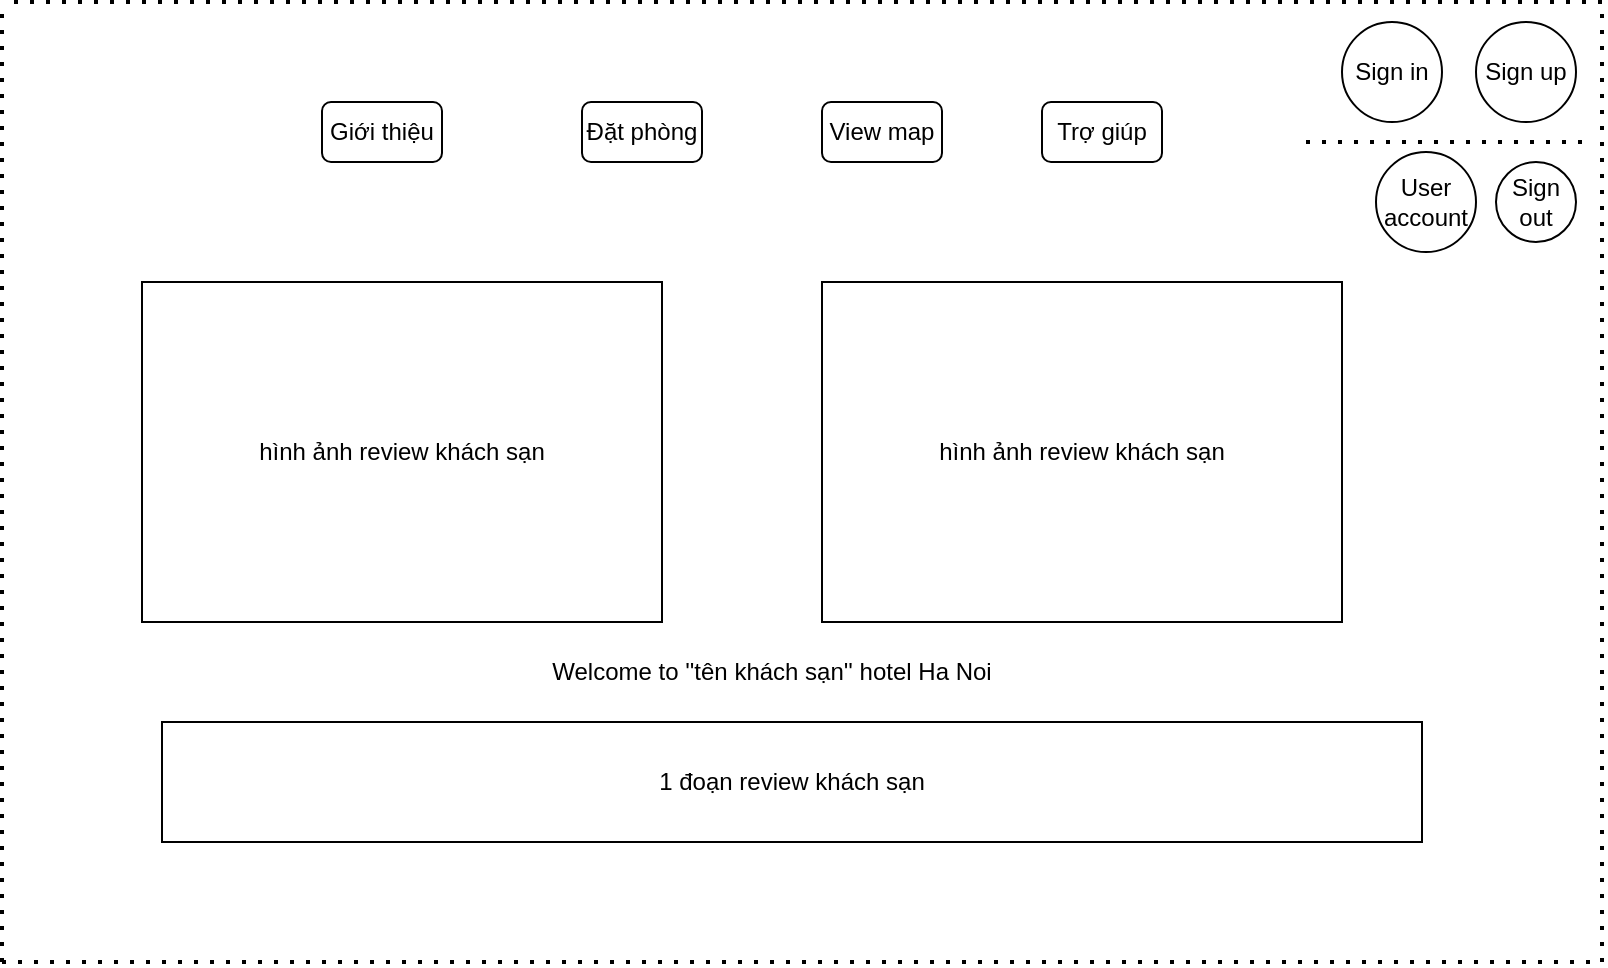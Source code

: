 <mxfile version="18.0.7" type="device" pages="7"><diagram id="Yp2J12QuamzwG663TRrH" name="Trang chủ"><mxGraphModel dx="1304" dy="1738" grid="1" gridSize="10" guides="1" tooltips="1" connect="1" arrows="1" fold="1" page="1" pageScale="1" pageWidth="827" pageHeight="1169" math="0" shadow="0"><root><mxCell id="0"/><mxCell id="1" parent="0"/><mxCell id="xOBTjGqTULKI3v1QkBIg-1" value="Giới thiệu" style="rounded=1;whiteSpace=wrap;html=1;" parent="1" vertex="1"><mxGeometry x="200" y="10" width="60" height="30" as="geometry"/></mxCell><mxCell id="xOBTjGqTULKI3v1QkBIg-2" value="Đặt phòng" style="rounded=1;whiteSpace=wrap;html=1;" parent="1" vertex="1"><mxGeometry x="330" y="10" width="60" height="30" as="geometry"/></mxCell><mxCell id="xOBTjGqTULKI3v1QkBIg-3" value="Sign in" style="ellipse;whiteSpace=wrap;html=1;aspect=fixed;" parent="1" vertex="1"><mxGeometry x="710" y="-30" width="50" height="50" as="geometry"/></mxCell><mxCell id="xOBTjGqTULKI3v1QkBIg-4" value="Sign up" style="ellipse;whiteSpace=wrap;html=1;aspect=fixed;" parent="1" vertex="1"><mxGeometry x="777" y="-30" width="50" height="50" as="geometry"/></mxCell><mxCell id="xOBTjGqTULKI3v1QkBIg-5" value="" style="endArrow=none;dashed=1;html=1;dashPattern=1 3;strokeWidth=2;rounded=0;" parent="1" edge="1"><mxGeometry width="50" height="50" relative="1" as="geometry"><mxPoint x="40" y="440" as="sourcePoint"/><mxPoint x="40" y="-40" as="targetPoint"/></mxGeometry></mxCell><mxCell id="xOBTjGqTULKI3v1QkBIg-6" value="" style="endArrow=none;dashed=1;html=1;dashPattern=1 3;strokeWidth=2;rounded=0;" parent="1" edge="1"><mxGeometry width="50" height="50" relative="1" as="geometry"><mxPoint x="840" y="-40" as="sourcePoint"/><mxPoint x="40" y="-40" as="targetPoint"/></mxGeometry></mxCell><mxCell id="xOBTjGqTULKI3v1QkBIg-7" value="" style="endArrow=none;dashed=1;html=1;dashPattern=1 3;strokeWidth=2;rounded=0;" parent="1" edge="1"><mxGeometry width="50" height="50" relative="1" as="geometry"><mxPoint x="40" y="440" as="sourcePoint"/><mxPoint x="840" y="440" as="targetPoint"/></mxGeometry></mxCell><mxCell id="xOBTjGqTULKI3v1QkBIg-8" value="" style="endArrow=none;dashed=1;html=1;dashPattern=1 3;strokeWidth=2;rounded=0;" parent="1" edge="1"><mxGeometry width="50" height="50" relative="1" as="geometry"><mxPoint x="840" y="440" as="sourcePoint"/><mxPoint x="840" y="-40" as="targetPoint"/></mxGeometry></mxCell><mxCell id="xOBTjGqTULKI3v1QkBIg-10" value="hình ảnh review khách sạn" style="rounded=0;whiteSpace=wrap;html=1;" parent="1" vertex="1"><mxGeometry x="110" y="100" width="260" height="170" as="geometry"/></mxCell><mxCell id="xOBTjGqTULKI3v1QkBIg-11" value="hình ảnh review khách sạn" style="rounded=0;whiteSpace=wrap;html=1;" parent="1" vertex="1"><mxGeometry x="450" y="100" width="260" height="170" as="geometry"/></mxCell><mxCell id="xOBTjGqTULKI3v1QkBIg-13" value="" style="rounded=0;whiteSpace=wrap;html=1;" parent="1" vertex="1"><mxGeometry x="120" y="320" width="630" height="60" as="geometry"/></mxCell><mxCell id="xOBTjGqTULKI3v1QkBIg-15" value="1 đoạn review khách sạn" style="text;html=1;strokeColor=none;fillColor=none;align=center;verticalAlign=middle;whiteSpace=wrap;rounded=0;" parent="1" vertex="1"><mxGeometry x="140" y="335" width="590" height="30" as="geometry"/></mxCell><mxCell id="xOBTjGqTULKI3v1QkBIg-16" value="Welcome to ''tên khách sạn'' hotel Ha Noi" style="text;html=1;strokeColor=none;fillColor=none;align=center;verticalAlign=middle;whiteSpace=wrap;rounded=0;" parent="1" vertex="1"><mxGeometry x="240" y="280" width="370" height="30" as="geometry"/></mxCell><mxCell id="-9qDnfQIwbIm0U9T-PM5-1" value="" style="endArrow=none;dashed=1;html=1;dashPattern=1 3;strokeWidth=2;rounded=0;fontSize=15;" parent="1" edge="1"><mxGeometry width="50" height="50" relative="1" as="geometry"><mxPoint x="830" y="30" as="sourcePoint"/><mxPoint x="690" y="30" as="targetPoint"/></mxGeometry></mxCell><mxCell id="-9qDnfQIwbIm0U9T-PM5-2" value="User account" style="ellipse;whiteSpace=wrap;html=1;aspect=fixed;fontSize=12;" parent="1" vertex="1"><mxGeometry x="727" y="35" width="50" height="50" as="geometry"/></mxCell><mxCell id="sgY4qYSlHd7o4gL7zKoT-1" value="Sign out" style="ellipse;whiteSpace=wrap;html=1;aspect=fixed;fontSize=12;" parent="1" vertex="1"><mxGeometry x="787" y="40" width="40" height="40" as="geometry"/></mxCell><mxCell id="rwy8WV_OgDKK23N64tB0-1" value="View map" style="rounded=1;whiteSpace=wrap;html=1;" vertex="1" parent="1"><mxGeometry x="450" y="10" width="60" height="30" as="geometry"/></mxCell><mxCell id="rwy8WV_OgDKK23N64tB0-3" value="Trợ giúp" style="rounded=1;whiteSpace=wrap;html=1;" vertex="1" parent="1"><mxGeometry x="560" y="10" width="60" height="30" as="geometry"/></mxCell></root></mxGraphModel></diagram><diagram id="ht0SIYli8F3xIuetajH6" name="Trang đăng nhập"><mxGraphModel dx="1108" dy="484" grid="1" gridSize="10" guides="1" tooltips="1" connect="1" arrows="1" fold="1" page="1" pageScale="1" pageWidth="827" pageHeight="1169" math="0" shadow="0"><root><mxCell id="0"/><mxCell id="1" parent="0"/><mxCell id="qTjn99CAYtlNUYE53Ltp-1" value="" style="endArrow=none;dashed=1;html=1;rounded=0;" parent="1" edge="1"><mxGeometry width="50" height="50" relative="1" as="geometry"><mxPoint x="80" y="521" as="sourcePoint"/><mxPoint x="80" y="40" as="targetPoint"/></mxGeometry></mxCell><mxCell id="qTjn99CAYtlNUYE53Ltp-2" value="" style="endArrow=none;dashed=1;html=1;rounded=0;" parent="1" edge="1"><mxGeometry width="50" height="50" relative="1" as="geometry"><mxPoint x="760" y="520" as="sourcePoint"/><mxPoint x="80" y="520" as="targetPoint"/></mxGeometry></mxCell><mxCell id="qTjn99CAYtlNUYE53Ltp-3" value="" style="endArrow=none;dashed=1;html=1;rounded=0;" parent="1" edge="1"><mxGeometry width="50" height="50" relative="1" as="geometry"><mxPoint x="760" y="40" as="sourcePoint"/><mxPoint x="80" y="40" as="targetPoint"/></mxGeometry></mxCell><mxCell id="qTjn99CAYtlNUYE53Ltp-4" value="" style="endArrow=none;dashed=1;html=1;rounded=0;" parent="1" edge="1"><mxGeometry width="50" height="50" relative="1" as="geometry"><mxPoint x="760" y="521" as="sourcePoint"/><mxPoint x="760" y="40" as="targetPoint"/></mxGeometry></mxCell><mxCell id="qTjn99CAYtlNUYE53Ltp-5" value="&lt;h3 style=&quot;font-size: 1.5rem; line-height: 1.75rem; color: rgb(28, 28, 28); font-family: proxima-nova, Helvetica, Arial, sans-serif; margin: 0px 0px 1.25rem; padding: 0px; text-align: left; background-color: rgb(255, 255, 255);&quot; class=&quot;l-margin-top-none l-margin-bottom-five-quarters&quot;&gt;Sign in to your account&lt;/h3&gt;" style="text;html=1;strokeColor=none;fillColor=none;align=center;verticalAlign=middle;whiteSpace=wrap;rounded=0;" parent="1" vertex="1"><mxGeometry x="290" y="150" width="270" height="30" as="geometry"/></mxCell><mxCell id="qTjn99CAYtlNUYE53Ltp-7" value="&lt;h2 style=&quot;font-size: 2rem; line-height: 2.25rem; color: rgb(28, 28, 28); font-family: Swiss-721, Helvetica, Arial, sans-serif; margin: 0px; padding: 0px; text-align: left; background-color: rgb(255, 255, 255);&quot; data-component-endpoint=&quot;/aries-common/v1/pageTitle.comp&quot; data-component-name=&quot;pageTitle&quot; data-component-id=&quot;PageTitle_013_92c5&quot; class=&quot;t-color- l-margin-none&quot;&gt;Welcome to &quot;tên khách sạn&quot;&lt;/h2&gt;" style="text;html=1;strokeColor=none;fillColor=none;align=center;verticalAlign=middle;whiteSpace=wrap;rounded=0;" parent="1" vertex="1"><mxGeometry x="190" y="60" width="470" height="30" as="geometry"/></mxCell><mxCell id="qTjn99CAYtlNUYE53Ltp-8" value="Username" style="text;html=1;strokeColor=none;fillColor=none;align=center;verticalAlign=middle;whiteSpace=wrap;rounded=0;fontSize=15;" parent="1" vertex="1"><mxGeometry x="300" y="190" width="60" height="30" as="geometry"/></mxCell><mxCell id="qTjn99CAYtlNUYE53Ltp-9" value="Password" style="text;html=1;strokeColor=none;fillColor=none;align=center;verticalAlign=middle;whiteSpace=wrap;rounded=0;fontSize=15;" parent="1" vertex="1"><mxGeometry x="290" y="260" width="60" height="30" as="geometry"/></mxCell><mxCell id="qTjn99CAYtlNUYE53Ltp-10" value="Enter your Username" style="rounded=0;whiteSpace=wrap;html=1;align=left;" parent="1" vertex="1"><mxGeometry x="290" y="220" width="190" height="30" as="geometry"/></mxCell><mxCell id="qTjn99CAYtlNUYE53Ltp-11" value="Enter your password" style="rounded=0;whiteSpace=wrap;html=1;align=left;" parent="1" vertex="1"><mxGeometry x="290" y="290" width="190" height="30" as="geometry"/></mxCell><mxCell id="qTjn99CAYtlNUYE53Ltp-14" value="" style="rounded=0;whiteSpace=wrap;html=1;" parent="1" vertex="1"><mxGeometry x="290" y="340" width="190" height="30" as="geometry"/></mxCell><mxCell id="qTjn99CAYtlNUYE53Ltp-15" value="Sign in" style="text;html=1;strokeColor=none;fillColor=none;align=center;verticalAlign=middle;whiteSpace=wrap;rounded=0;fontSize=15;" parent="1" vertex="1"><mxGeometry x="290" y="340" width="190" height="30" as="geometry"/></mxCell></root></mxGraphModel></diagram><diagram id="rYSO70SawNmViZxgMgWe" name="Trang đăng kí tài khoản"><mxGraphModel dx="1108" dy="484" grid="1" gridSize="10" guides="1" tooltips="1" connect="1" arrows="1" fold="1" page="1" pageScale="1" pageWidth="827" pageHeight="1169" math="0" shadow="0"><root><mxCell id="0"/><mxCell id="1" parent="0"/><mxCell id="3gUIpx4pJoR1RQf_HlqA-1" value="" style="endArrow=none;dashed=1;html=1;dashPattern=1 3;strokeWidth=2;rounded=0;fontSize=15;" parent="1" edge="1"><mxGeometry width="50" height="50" relative="1" as="geometry"><mxPoint x="160" y="480" as="sourcePoint"/><mxPoint x="160" y="40" as="targetPoint"/><Array as="points"><mxPoint x="840" y="480"/><mxPoint x="840" y="40"/></Array></mxGeometry></mxCell><mxCell id="3gUIpx4pJoR1RQf_HlqA-2" value="" style="endArrow=none;dashed=1;html=1;dashPattern=1 3;strokeWidth=2;rounded=0;fontSize=15;" parent="1" edge="1"><mxGeometry width="50" height="50" relative="1" as="geometry"><mxPoint x="160" y="480" as="sourcePoint"/><mxPoint x="160" y="40" as="targetPoint"/></mxGeometry></mxCell><mxCell id="3gUIpx4pJoR1RQf_HlqA-3" value="" style="rounded=0;whiteSpace=wrap;html=1;fontSize=15;" parent="1" vertex="1"><mxGeometry x="384" y="130" width="240" height="30" as="geometry"/></mxCell><mxCell id="3gUIpx4pJoR1RQf_HlqA-4" value="&lt;b&gt;Membership Information&lt;/b&gt;" style="text;html=1;strokeColor=none;fillColor=none;align=center;verticalAlign=middle;whiteSpace=wrap;rounded=0;fontSize=15;" parent="1" vertex="1"><mxGeometry x="380" y="60" width="240" height="30" as="geometry"/></mxCell><mxCell id="3gUIpx4pJoR1RQf_HlqA-5" value="Full name" style="text;html=1;strokeColor=none;fillColor=none;align=center;verticalAlign=middle;whiteSpace=wrap;rounded=0;fontSize=15;" parent="1" vertex="1"><mxGeometry x="380" y="100" width="96" height="30" as="geometry"/></mxCell><mxCell id="3gUIpx4pJoR1RQf_HlqA-6" value="" style="rounded=0;whiteSpace=wrap;html=1;fontSize=15;" parent="1" vertex="1"><mxGeometry x="386" y="200" width="240" height="30" as="geometry"/></mxCell><mxCell id="3gUIpx4pJoR1RQf_HlqA-7" value="Username" style="text;html=1;strokeColor=none;fillColor=none;align=center;verticalAlign=middle;whiteSpace=wrap;rounded=0;fontSize=15;" parent="1" vertex="1"><mxGeometry x="382" y="170" width="96" height="30" as="geometry"/></mxCell><mxCell id="3gUIpx4pJoR1RQf_HlqA-8" value="" style="rounded=0;whiteSpace=wrap;html=1;fontSize=15;" parent="1" vertex="1"><mxGeometry x="386" y="260" width="240" height="30" as="geometry"/></mxCell><mxCell id="3gUIpx4pJoR1RQf_HlqA-9" value="Password" style="text;html=1;strokeColor=none;fillColor=none;align=center;verticalAlign=middle;whiteSpace=wrap;rounded=0;fontSize=15;" parent="1" vertex="1"><mxGeometry x="382" y="230" width="96" height="30" as="geometry"/></mxCell><mxCell id="3gUIpx4pJoR1RQf_HlqA-10" value="" style="rounded=0;whiteSpace=wrap;html=1;fontSize=15;" parent="1" vertex="1"><mxGeometry x="380" y="330" width="240" height="30" as="geometry"/></mxCell><mxCell id="3gUIpx4pJoR1RQf_HlqA-11" value="Confirm Pasword" style="text;html=1;strokeColor=none;fillColor=none;align=center;verticalAlign=middle;whiteSpace=wrap;rounded=0;fontSize=15;" parent="1" vertex="1"><mxGeometry x="380" y="300" width="144" height="30" as="geometry"/></mxCell><mxCell id="3gUIpx4pJoR1RQf_HlqA-12" value="Continue" style="rounded=0;whiteSpace=wrap;html=1;fontSize=15;" parent="1" vertex="1"><mxGeometry x="420" y="390" width="160" height="50" as="geometry"/></mxCell></root></mxGraphModel></diagram><diagram id="wcjxiggy1vKyMsjH0y3W" name="Trang đặt phòng"><mxGraphModel dx="1108" dy="484" grid="1" gridSize="10" guides="1" tooltips="1" connect="1" arrows="1" fold="1" page="1" pageScale="1" pageWidth="827" pageHeight="1169" math="0" shadow="0"><root><mxCell id="0"/><mxCell id="1" parent="0"/><mxCell id="QmT2dgXw3nmFxN2sBPq5-1" value="" style="endArrow=none;dashed=1;html=1;dashPattern=1 3;strokeWidth=2;rounded=0;fontSize=12;" parent="1" edge="1"><mxGeometry width="50" height="50" relative="1" as="geometry"><mxPoint x="80" y="680" as="sourcePoint"/><mxPoint x="80" y="78" as="targetPoint"/><Array as="points"><mxPoint x="940" y="680"/><mxPoint x="940" y="78"/></Array></mxGeometry></mxCell><mxCell id="QmT2dgXw3nmFxN2sBPq5-2" value="" style="endArrow=none;dashed=1;html=1;dashPattern=1 3;strokeWidth=2;rounded=0;fontSize=12;" parent="1" edge="1"><mxGeometry width="50" height="50" relative="1" as="geometry"><mxPoint x="80" y="680" as="sourcePoint"/><mxPoint x="80" y="80" as="targetPoint"/></mxGeometry></mxCell><mxCell id="QmT2dgXw3nmFxN2sBPq5-3" value="" style="rounded=0;whiteSpace=wrap;html=1;fontSize=12;" parent="1" vertex="1"><mxGeometry x="140" y="220" width="700" height="210" as="geometry"/></mxCell><mxCell id="QmT2dgXw3nmFxN2sBPq5-4" value="" style="rounded=0;whiteSpace=wrap;html=1;fontSize=12;" parent="1" vertex="1"><mxGeometry x="140" y="130" width="140" height="30" as="geometry"/></mxCell><mxCell id="QmT2dgXw3nmFxN2sBPq5-5" value="Chọn ngày vào - ngày ra" style="text;html=1;strokeColor=none;fillColor=none;align=center;verticalAlign=middle;whiteSpace=wrap;rounded=0;fontSize=12;" parent="1" vertex="1"><mxGeometry x="140" y="100" width="140" height="30" as="geometry"/></mxCell><mxCell id="QmT2dgXw3nmFxN2sBPq5-6" value="" style="rounded=0;whiteSpace=wrap;html=1;fontSize=12;" parent="1" vertex="1"><mxGeometry x="310" y="130" width="250" height="30" as="geometry"/></mxCell><mxCell id="QmT2dgXw3nmFxN2sBPq5-7" value="Số lượng phòng &amp;amp; số lượng người" style="text;html=1;strokeColor=none;fillColor=none;align=center;verticalAlign=middle;whiteSpace=wrap;rounded=0;fontSize=12;" parent="1" vertex="1"><mxGeometry x="310" y="100" width="240" height="30" as="geometry"/></mxCell><mxCell id="QmT2dgXw3nmFxN2sBPq5-8" value="&lt;br&gt;&lt;span style=&quot;color: rgb(0, 0, 0); font-family: Helvetica; font-size: 20px; font-style: normal; font-variant-ligatures: normal; font-variant-caps: normal; font-weight: 400; letter-spacing: normal; orphans: 2; text-align: center; text-indent: 0px; text-transform: none; widows: 2; word-spacing: 0px; -webkit-text-stroke-width: 0px; background-color: rgb(248, 249, 250); text-decoration-thickness: initial; text-decoration-style: initial; text-decoration-color: initial; float: none; display: inline !important;&quot;&gt;Danh sách phòng duyệt được(kèm hình ảnh)&lt;/span&gt;" style="text;html=1;strokeColor=none;fillColor=none;align=center;verticalAlign=middle;whiteSpace=wrap;rounded=0;fontSize=20;" parent="1" vertex="1"><mxGeometry x="140" y="380" width="700" height="30" as="geometry"/></mxCell><mxCell id="QmT2dgXw3nmFxN2sBPq5-9" value="hình ảnh" style="rounded=0;whiteSpace=wrap;html=1;fontSize=20;" parent="1" vertex="1"><mxGeometry x="150" y="280" width="150" height="50" as="geometry"/></mxCell><mxCell id="QmT2dgXw3nmFxN2sBPq5-10" value="Giá" style="rounded=0;whiteSpace=wrap;html=1;fontSize=20;" parent="1" vertex="1"><mxGeometry x="340" y="280" width="300" height="50" as="geometry"/></mxCell><mxCell id="QmT2dgXw3nmFxN2sBPq5-11" value="Loại phòng" style="text;html=1;strokeColor=none;fillColor=none;align=center;verticalAlign=middle;whiteSpace=wrap;rounded=0;fontSize=20;" parent="1" vertex="1"><mxGeometry x="150" y="240" width="490" height="30" as="geometry"/></mxCell><mxCell id="QmT2dgXw3nmFxN2sBPq5-12" value="Select" style="rounded=0;whiteSpace=wrap;html=1;fontSize=20;" parent="1" vertex="1"><mxGeometry x="680" y="280" width="130" height="50" as="geometry"/></mxCell><mxCell id="QmT2dgXw3nmFxN2sBPq5-13" value="Tìm kiếm" style="rounded=0;whiteSpace=wrap;html=1;fontSize=20;" parent="1" vertex="1"><mxGeometry x="670" y="125" width="170" height="35" as="geometry"/></mxCell><mxCell id="QmT2dgXw3nmFxN2sBPq5-14" value="" style="rounded=0;whiteSpace=wrap;html=1;fontSize=20;" parent="1" vertex="1"><mxGeometry x="140" y="470" width="700" height="150" as="geometry"/></mxCell><mxCell id="QmT2dgXw3nmFxN2sBPq5-15" value="hình ảnh" style="rounded=0;whiteSpace=wrap;html=1;fontSize=20;" parent="1" vertex="1"><mxGeometry x="160" y="510" width="150" height="50" as="geometry"/></mxCell><mxCell id="QmT2dgXw3nmFxN2sBPq5-16" value="Giá" style="rounded=0;whiteSpace=wrap;html=1;fontSize=20;" parent="1" vertex="1"><mxGeometry x="350" y="510" width="300" height="50" as="geometry"/></mxCell><mxCell id="QmT2dgXw3nmFxN2sBPq5-17" value="Loại phòng" style="text;html=1;strokeColor=none;fillColor=none;align=center;verticalAlign=middle;whiteSpace=wrap;rounded=0;fontSize=20;" parent="1" vertex="1"><mxGeometry x="160" y="470" width="490" height="30" as="geometry"/></mxCell><mxCell id="QmT2dgXw3nmFxN2sBPq5-18" value="Select" style="rounded=0;whiteSpace=wrap;html=1;fontSize=20;" parent="1" vertex="1"><mxGeometry x="690" y="510" width="130" height="50" as="geometry"/></mxCell><mxCell id="QmT2dgXw3nmFxN2sBPq5-19" value="Xác nhận đặt phòng" style="rounded=0;whiteSpace=wrap;html=1;fontSize=20;" parent="1" vertex="1"><mxGeometry x="700" y="630" width="195" height="30" as="geometry"/></mxCell><mxCell id="QmT2dgXw3nmFxN2sBPq5-20" value="Bill tạm thời" style="text;html=1;strokeColor=none;fillColor=none;align=center;verticalAlign=middle;whiteSpace=wrap;rounded=0;fontSize=20;" parent="1" vertex="1"><mxGeometry x="330" y="590" width="160" height="30" as="geometry"/></mxCell><mxCell id="QmT2dgXw3nmFxN2sBPq5-21" value="" style="endArrow=classic;html=1;rounded=0;fontSize=20;" parent="1" edge="1"><mxGeometry width="50" height="50" relative="1" as="geometry"><mxPoint x="910" y="650" as="sourcePoint"/><mxPoint x="1100" y="630" as="targetPoint"/></mxGeometry></mxCell><mxCell id="QmT2dgXw3nmFxN2sBPq5-23" value="Hiện ra thông báo đặt phòng thành công =&amp;gt; quay trở lại trang chủ" style="text;html=1;strokeColor=none;fillColor=none;align=center;verticalAlign=middle;whiteSpace=wrap;rounded=0;fontSize=20;" parent="1" vertex="1"><mxGeometry x="1130" y="600" width="250" height="70" as="geometry"/></mxCell></root></mxGraphModel></diagram><diagram id="E4viDKMV7pwFqi1CTLOc" name="Trang thanh toán"><mxGraphModel dx="1108" dy="1653" grid="1" gridSize="10" guides="1" tooltips="1" connect="1" arrows="1" fold="1" page="1" pageScale="1" pageWidth="827" pageHeight="1169" math="0" shadow="0"><root><mxCell id="0"/><mxCell id="1" parent="0"/><mxCell id="Z5NCzCQkVLzyU3ZXrOPO-1" value="" style="endArrow=none;dashed=1;html=1;rounded=0;" edge="1" parent="1"><mxGeometry width="50" height="50" relative="1" as="geometry"><mxPoint x="80" y="480" as="sourcePoint"/><mxPoint x="80" y="-40" as="targetPoint"/><Array as="points"><mxPoint x="720" y="480"/><mxPoint x="720" y="-40"/></Array></mxGeometry></mxCell><mxCell id="Z5NCzCQkVLzyU3ZXrOPO-2" value="" style="endArrow=none;dashed=1;html=1;rounded=0;" edge="1" parent="1"><mxGeometry width="50" height="50" relative="1" as="geometry"><mxPoint x="80" y="480" as="sourcePoint"/><mxPoint x="80" y="-40" as="targetPoint"/></mxGeometry></mxCell><mxCell id="vls97FVASqUXtdf_T24S-1" value="Tên khách sạn" style="rounded=0;whiteSpace=wrap;html=1;" vertex="1" parent="1"><mxGeometry x="320" width="140" height="30" as="geometry"/></mxCell><mxCell id="GRhacuG5iNHDoRLUbHwG-1" value="Phương thức thanh toán&lt;br&gt;(tên phương thức)" style="rounded=0;whiteSpace=wrap;html=1;" vertex="1" parent="1"><mxGeometry x="230" y="60" width="300" height="50" as="geometry"/></mxCell><mxCell id="GRhacuG5iNHDoRLUbHwG-2" value="" style="rounded=0;whiteSpace=wrap;html=1;" vertex="1" parent="1"><mxGeometry x="354" y="140" width="216" height="30" as="geometry"/></mxCell><mxCell id="GRhacuG5iNHDoRLUbHwG-3" value="" style="rounded=0;whiteSpace=wrap;html=1;" vertex="1" parent="1"><mxGeometry x="354" y="200" width="216" height="30" as="geometry"/></mxCell><mxCell id="GRhacuG5iNHDoRLUbHwG-4" value="" style="rounded=0;whiteSpace=wrap;html=1;" vertex="1" parent="1"><mxGeometry x="354" y="260" width="216" height="30" as="geometry"/></mxCell><mxCell id="GRhacuG5iNHDoRLUbHwG-5" value="" style="rounded=0;whiteSpace=wrap;html=1;" vertex="1" parent="1"><mxGeometry x="354" y="310" width="216" height="30" as="geometry"/></mxCell><mxCell id="GRhacuG5iNHDoRLUbHwG-6" value="Thanh toán" style="rounded=0;whiteSpace=wrap;html=1;" vertex="1" parent="1"><mxGeometry x="282" y="370" width="216" height="30" as="geometry"/></mxCell><mxCell id="GRhacuG5iNHDoRLUbHwG-7" value="Tổng số phòng" style="text;html=1;strokeColor=none;fillColor=none;align=center;verticalAlign=middle;whiteSpace=wrap;rounded=0;" vertex="1" parent="1"><mxGeometry x="160" y="140" width="130" height="30" as="geometry"/></mxCell><mxCell id="q1t7HlHmi-_BEX0MpKFe-1" value="Ngày vào" style="text;html=1;strokeColor=none;fillColor=none;align=center;verticalAlign=middle;whiteSpace=wrap;rounded=0;" vertex="1" parent="1"><mxGeometry x="160" y="200" width="130" height="30" as="geometry"/></mxCell><mxCell id="q1t7HlHmi-_BEX0MpKFe-2" value="Ngày ra" style="text;html=1;strokeColor=none;fillColor=none;align=center;verticalAlign=middle;whiteSpace=wrap;rounded=0;" vertex="1" parent="1"><mxGeometry x="160" y="250" width="130" height="30" as="geometry"/></mxCell><mxCell id="q1t7HlHmi-_BEX0MpKFe-3" value="Tổng tiền" style="text;html=1;strokeColor=none;fillColor=none;align=center;verticalAlign=middle;whiteSpace=wrap;rounded=0;" vertex="1" parent="1"><mxGeometry x="160" y="310" width="130" height="30" as="geometry"/></mxCell></root></mxGraphModel></diagram><diagram id="c7YILmXRk_NW5ltFoLGW" name="Trang profile"><mxGraphModel dx="1304" dy="1738" grid="1" gridSize="10" guides="1" tooltips="1" connect="1" arrows="1" fold="1" page="1" pageScale="1" pageWidth="827" pageHeight="1169" math="0" shadow="0"><root><mxCell id="0"/><mxCell id="1" parent="0"/><mxCell id="VPfevD-5_3EtQPTBgEte-1" value="Trang chủ" style="rounded=1;whiteSpace=wrap;html=1;" parent="1" vertex="1"><mxGeometry x="60" y="-25" width="60" height="30" as="geometry"/></mxCell><mxCell id="VPfevD-5_3EtQPTBgEte-3" value="" style="endArrow=none;dashed=1;html=1;dashPattern=1 3;strokeWidth=2;rounded=0;" parent="1" edge="1"><mxGeometry width="50" height="50" relative="1" as="geometry"><mxPoint x="40" y="440" as="sourcePoint"/><mxPoint x="40" y="-40" as="targetPoint"/></mxGeometry></mxCell><mxCell id="VPfevD-5_3EtQPTBgEte-4" value="" style="endArrow=none;dashed=1;html=1;dashPattern=1 3;strokeWidth=2;rounded=0;" parent="1" edge="1"><mxGeometry width="50" height="50" relative="1" as="geometry"><mxPoint x="840" y="-40" as="sourcePoint"/><mxPoint x="40" y="-40" as="targetPoint"/></mxGeometry></mxCell><mxCell id="VPfevD-5_3EtQPTBgEte-5" value="" style="endArrow=none;dashed=1;html=1;dashPattern=1 3;strokeWidth=2;rounded=0;" parent="1" edge="1"><mxGeometry width="50" height="50" relative="1" as="geometry"><mxPoint x="40" y="440" as="sourcePoint"/><mxPoint x="840" y="440" as="targetPoint"/></mxGeometry></mxCell><mxCell id="VPfevD-5_3EtQPTBgEte-6" value="" style="endArrow=none;dashed=1;html=1;dashPattern=1 3;strokeWidth=2;rounded=0;" parent="1" edge="1"><mxGeometry width="50" height="50" relative="1" as="geometry"><mxPoint x="840" y="440" as="sourcePoint"/><mxPoint x="840" y="-40" as="targetPoint"/></mxGeometry></mxCell><mxCell id="VPfevD-5_3EtQPTBgEte-7" value="User account" style="ellipse;whiteSpace=wrap;html=1;aspect=fixed;fontSize=12;" parent="1" vertex="1"><mxGeometry x="740" y="-40" width="50" height="50" as="geometry"/></mxCell><mxCell id="VPfevD-5_3EtQPTBgEte-8" value="Sign out" style="ellipse;whiteSpace=wrap;html=1;aspect=fixed;fontSize=12;" parent="1" vertex="1"><mxGeometry x="800" y="-35" width="40" height="40" as="geometry"/></mxCell><mxCell id="VPfevD-5_3EtQPTBgEte-9" value="Họ tên" style="text;html=1;strokeColor=none;fillColor=none;align=center;verticalAlign=middle;whiteSpace=wrap;rounded=0;fontSize=15;" parent="1" vertex="1"><mxGeometry x="230" y="120" width="210" height="30" as="geometry"/></mxCell><mxCell id="VPfevD-5_3EtQPTBgEte-10" value="&amp;lt;họ tên của khách hàng&amp;gt;" style="rounded=0;whiteSpace=wrap;html=1;fontSize=15;" parent="1" vertex="1"><mxGeometry x="440" y="117.5" width="220" height="35" as="geometry"/></mxCell><mxCell id="VPfevD-5_3EtQPTBgEte-11" value="CCCD" style="text;html=1;strokeColor=none;fillColor=none;align=center;verticalAlign=middle;whiteSpace=wrap;rounded=0;fontSize=15;" parent="1" vertex="1"><mxGeometry x="230" y="172.5" width="210" height="30" as="geometry"/></mxCell><mxCell id="VPfevD-5_3EtQPTBgEte-12" value="&amp;lt;cccd của KH&amp;gt;" style="rounded=0;whiteSpace=wrap;html=1;fontSize=15;" parent="1" vertex="1"><mxGeometry x="440" y="170" width="220" height="35" as="geometry"/></mxCell><mxCell id="VPfevD-5_3EtQPTBgEte-13" value="Số điện thoại" style="text;html=1;strokeColor=none;fillColor=none;align=center;verticalAlign=middle;whiteSpace=wrap;rounded=0;fontSize=15;" parent="1" vertex="1"><mxGeometry x="230" y="232.5" width="210" height="30" as="geometry"/></mxCell><mxCell id="VPfevD-5_3EtQPTBgEte-14" value="&amp;lt;sđt của khách hàng&amp;gt;" style="rounded=0;whiteSpace=wrap;html=1;fontSize=15;" parent="1" vertex="1"><mxGeometry x="440" y="230" width="220" height="35" as="geometry"/></mxCell><mxCell id="VPfevD-5_3EtQPTBgEte-15" value="Email" style="text;html=1;strokeColor=none;fillColor=none;align=center;verticalAlign=middle;whiteSpace=wrap;rounded=0;fontSize=15;" parent="1" vertex="1"><mxGeometry x="230" y="292.5" width="210" height="30" as="geometry"/></mxCell><mxCell id="VPfevD-5_3EtQPTBgEte-16" value="&amp;lt;email của KH&amp;gt;" style="rounded=0;whiteSpace=wrap;html=1;fontSize=15;" parent="1" vertex="1"><mxGeometry x="440" y="290" width="220" height="35" as="geometry"/></mxCell><mxCell id="VPfevD-5_3EtQPTBgEte-17" value="ID" style="text;html=1;strokeColor=none;fillColor=none;align=center;verticalAlign=middle;whiteSpace=wrap;rounded=0;fontSize=15;" parent="1" vertex="1"><mxGeometry x="230" y="72.5" width="210" height="30" as="geometry"/></mxCell><mxCell id="VPfevD-5_3EtQPTBgEte-18" value="&amp;lt;ID của khách hàng&amp;gt;(chỉ xem)" style="rounded=0;whiteSpace=wrap;html=1;fontSize=15;" parent="1" vertex="1"><mxGeometry x="440" y="70" width="220" height="35" as="geometry"/></mxCell><mxCell id="VPfevD-5_3EtQPTBgEte-19" value="Địa chỉ" style="text;html=1;strokeColor=none;fillColor=none;align=center;verticalAlign=middle;whiteSpace=wrap;rounded=0;fontSize=15;" parent="1" vertex="1"><mxGeometry x="240" y="345" width="210" height="30" as="geometry"/></mxCell><mxCell id="VPfevD-5_3EtQPTBgEte-20" value="&amp;lt;địa chỉ của KH&amp;gt;" style="rounded=0;whiteSpace=wrap;html=1;fontSize=15;" parent="1" vertex="1"><mxGeometry x="440" y="340" width="220" height="35" as="geometry"/></mxCell><mxCell id="VPfevD-5_3EtQPTBgEte-21" value="Lưu" style="rounded=0;whiteSpace=wrap;html=1;fontSize=15;" parent="1" vertex="1"><mxGeometry x="340" y="390" width="110" height="40" as="geometry"/></mxCell><mxCell id="zTFP6zuVzZ6zQDcrYC3B-1" value="Lịch sử đặt phòng" style="rounded=1;whiteSpace=wrap;html=1;" vertex="1" parent="1"><mxGeometry x="140" y="-25" width="130" height="30" as="geometry"/></mxCell></root></mxGraphModel></diagram><diagram id="tqR4W84_9x41XvAskoge" name="Trang lịch sử đặt phòng"><mxGraphModel dx="1108" dy="1653" grid="1" gridSize="10" guides="1" tooltips="1" connect="1" arrows="1" fold="1" page="1" pageScale="1" pageWidth="827" pageHeight="1169" math="0" shadow="0"><root><mxCell id="0"/><mxCell id="1" parent="0"/><mxCell id="CQ9xduRkTlbS0SaWXCeq-1" value="Trang chủ" style="rounded=1;whiteSpace=wrap;html=1;" vertex="1" parent="1"><mxGeometry x="60" y="-25" width="60" height="30" as="geometry"/></mxCell><mxCell id="CQ9xduRkTlbS0SaWXCeq-2" value="" style="endArrow=none;dashed=1;html=1;dashPattern=1 3;strokeWidth=2;rounded=0;" edge="1" parent="1"><mxGeometry width="50" height="50" relative="1" as="geometry"><mxPoint x="40.0" y="440" as="sourcePoint"/><mxPoint x="40.0" y="-40" as="targetPoint"/></mxGeometry></mxCell><mxCell id="CQ9xduRkTlbS0SaWXCeq-3" value="" style="endArrow=none;dashed=1;html=1;dashPattern=1 3;strokeWidth=2;rounded=0;" edge="1" parent="1"><mxGeometry width="50" height="50" relative="1" as="geometry"><mxPoint x="840" y="-40" as="sourcePoint"/><mxPoint x="40.0" y="-40" as="targetPoint"/></mxGeometry></mxCell><mxCell id="CQ9xduRkTlbS0SaWXCeq-4" value="" style="endArrow=none;dashed=1;html=1;dashPattern=1 3;strokeWidth=2;rounded=0;" edge="1" parent="1"><mxGeometry width="50" height="50" relative="1" as="geometry"><mxPoint x="40.0" y="440" as="sourcePoint"/><mxPoint x="840" y="440" as="targetPoint"/></mxGeometry></mxCell><mxCell id="CQ9xduRkTlbS0SaWXCeq-5" value="" style="endArrow=none;dashed=1;html=1;dashPattern=1 3;strokeWidth=2;rounded=0;" edge="1" parent="1"><mxGeometry width="50" height="50" relative="1" as="geometry"><mxPoint x="840" y="440" as="sourcePoint"/><mxPoint x="840" y="-40" as="targetPoint"/></mxGeometry></mxCell><mxCell id="CQ9xduRkTlbS0SaWXCeq-6" value="User account" style="ellipse;whiteSpace=wrap;html=1;aspect=fixed;fontSize=12;" vertex="1" parent="1"><mxGeometry x="740" y="-40" width="50" height="50" as="geometry"/></mxCell><mxCell id="CQ9xduRkTlbS0SaWXCeq-7" value="Sign out" style="ellipse;whiteSpace=wrap;html=1;aspect=fixed;fontSize=12;" vertex="1" parent="1"><mxGeometry x="800" y="-35" width="40" height="40" as="geometry"/></mxCell><mxCell id="CQ9xduRkTlbS0SaWXCeq-21" value="Lịch sử đặt phòng" style="rounded=1;whiteSpace=wrap;html=1;" vertex="1" parent="1"><mxGeometry x="140" y="-25" width="130" height="30" as="geometry"/></mxCell><mxCell id="SBVy-maAYqXH_1rzv3ph-1" value="" style="rounded=0;whiteSpace=wrap;html=1;" vertex="1" parent="1"><mxGeometry x="120" y="40" width="640" height="360" as="geometry"/></mxCell><mxCell id="SBVy-maAYqXH_1rzv3ph-5" value="tổng tiền" style="rounded=0;whiteSpace=wrap;html=1;" vertex="1" parent="1"><mxGeometry x="600" y="70" width="105" height="30" as="geometry"/></mxCell><mxCell id="SBVy-maAYqXH_1rzv3ph-6" value="Tên phòng" style="rounded=0;whiteSpace=wrap;html=1;" vertex="1" parent="1"><mxGeometry x="145" y="120" width="105" height="30" as="geometry"/></mxCell><mxCell id="SBVy-maAYqXH_1rzv3ph-7" value="ngày vào" style="rounded=0;whiteSpace=wrap;html=1;" vertex="1" parent="1"><mxGeometry x="260" y="120" width="105" height="30" as="geometry"/></mxCell><mxCell id="SBVy-maAYqXH_1rzv3ph-8" value="ngày ra" style="rounded=0;whiteSpace=wrap;html=1;" vertex="1" parent="1"><mxGeometry x="387.5" y="120" width="105" height="30" as="geometry"/></mxCell><mxCell id="SBVy-maAYqXH_1rzv3ph-9" value="tổng tiền" style="rounded=0;whiteSpace=wrap;html=1;" vertex="1" parent="1"><mxGeometry x="600" y="120" width="105" height="30" as="geometry"/></mxCell><mxCell id="SBVy-maAYqXH_1rzv3ph-10" value="Tên phòng" style="rounded=0;whiteSpace=wrap;html=1;" vertex="1" parent="1"><mxGeometry x="145" y="170" width="105" height="30" as="geometry"/></mxCell><mxCell id="SBVy-maAYqXH_1rzv3ph-11" value="ngày vào" style="rounded=0;whiteSpace=wrap;html=1;" vertex="1" parent="1"><mxGeometry x="260" y="170" width="105" height="30" as="geometry"/></mxCell><mxCell id="SBVy-maAYqXH_1rzv3ph-12" value="ngày ra" style="rounded=0;whiteSpace=wrap;html=1;" vertex="1" parent="1"><mxGeometry x="387.5" y="170" width="105" height="30" as="geometry"/></mxCell><mxCell id="SBVy-maAYqXH_1rzv3ph-13" value="tổng tiền" style="rounded=0;whiteSpace=wrap;html=1;" vertex="1" parent="1"><mxGeometry x="600" y="170" width="105" height="30" as="geometry"/></mxCell><mxCell id="SBVy-maAYqXH_1rzv3ph-14" value="Tên phòng" style="rounded=0;whiteSpace=wrap;html=1;" vertex="1" parent="1"><mxGeometry x="145" y="220" width="105" height="30" as="geometry"/></mxCell><mxCell id="SBVy-maAYqXH_1rzv3ph-15" value="ngày vào" style="rounded=0;whiteSpace=wrap;html=1;" vertex="1" parent="1"><mxGeometry x="260" y="220" width="105" height="30" as="geometry"/></mxCell><mxCell id="SBVy-maAYqXH_1rzv3ph-16" value="ngày ra" style="rounded=0;whiteSpace=wrap;html=1;" vertex="1" parent="1"><mxGeometry x="387.5" y="220" width="105" height="30" as="geometry"/></mxCell><mxCell id="SBVy-maAYqXH_1rzv3ph-17" value="tổng tiền" style="rounded=0;whiteSpace=wrap;html=1;" vertex="1" parent="1"><mxGeometry x="600" y="220" width="105" height="30" as="geometry"/></mxCell><mxCell id="SBVy-maAYqXH_1rzv3ph-18" value="Tên phòng" style="rounded=0;whiteSpace=wrap;html=1;" vertex="1" parent="1"><mxGeometry x="145" y="270" width="105" height="30" as="geometry"/></mxCell><mxCell id="SBVy-maAYqXH_1rzv3ph-19" value="ngày vào" style="rounded=0;whiteSpace=wrap;html=1;" vertex="1" parent="1"><mxGeometry x="260" y="270" width="105" height="30" as="geometry"/></mxCell><mxCell id="SBVy-maAYqXH_1rzv3ph-20" value="ngày ra" style="rounded=0;whiteSpace=wrap;html=1;" vertex="1" parent="1"><mxGeometry x="387.5" y="270" width="105" height="30" as="geometry"/></mxCell><mxCell id="SBVy-maAYqXH_1rzv3ph-21" value="tổng tiền" style="rounded=0;whiteSpace=wrap;html=1;" vertex="1" parent="1"><mxGeometry x="600" y="270" width="105" height="30" as="geometry"/></mxCell><mxCell id="SBVy-maAYqXH_1rzv3ph-22" value="STT" style="rounded=0;whiteSpace=wrap;html=1;" vertex="1" parent="1"><mxGeometry x="130" y="75" width="30" height="20" as="geometry"/></mxCell><mxCell id="SBVy-maAYqXH_1rzv3ph-23" value="Tên phòng" style="rounded=0;whiteSpace=wrap;html=1;" vertex="1" parent="1"><mxGeometry x="170" y="70" width="105" height="30" as="geometry"/></mxCell><mxCell id="SBVy-maAYqXH_1rzv3ph-24" value="ngày vào" style="rounded=0;whiteSpace=wrap;html=1;" vertex="1" parent="1"><mxGeometry x="285" y="70" width="105" height="30" as="geometry"/></mxCell><mxCell id="SBVy-maAYqXH_1rzv3ph-25" value="ngày ra" style="rounded=0;whiteSpace=wrap;html=1;" vertex="1" parent="1"><mxGeometry x="412.5" y="70" width="105" height="30" as="geometry"/></mxCell><mxCell id="SBVy-maAYqXH_1rzv3ph-26" value="ngày ra" style="rounded=0;whiteSpace=wrap;html=1;" vertex="1" parent="1"><mxGeometry x="387.5" y="120" width="105" height="30" as="geometry"/></mxCell><mxCell id="SBVy-maAYqXH_1rzv3ph-27" value="ngày vào" style="rounded=0;whiteSpace=wrap;html=1;" vertex="1" parent="1"><mxGeometry x="260" y="120" width="105" height="30" as="geometry"/></mxCell><mxCell id="SBVy-maAYqXH_1rzv3ph-28" value="Tên phòng" style="rounded=0;whiteSpace=wrap;html=1;" vertex="1" parent="1"><mxGeometry x="145" y="120" width="105" height="30" as="geometry"/></mxCell><mxCell id="SBVy-maAYqXH_1rzv3ph-29" value="Tên phòng" style="rounded=0;whiteSpace=wrap;html=1;" vertex="1" parent="1"><mxGeometry x="145" y="170" width="105" height="30" as="geometry"/></mxCell><mxCell id="SBVy-maAYqXH_1rzv3ph-30" value="ngày ra" style="rounded=0;whiteSpace=wrap;html=1;" vertex="1" parent="1"><mxGeometry x="387.5" y="170" width="105" height="30" as="geometry"/></mxCell><mxCell id="SBVy-maAYqXH_1rzv3ph-31" value="ngày vào" style="rounded=0;whiteSpace=wrap;html=1;" vertex="1" parent="1"><mxGeometry x="260" y="220" width="105" height="30" as="geometry"/></mxCell><mxCell id="SBVy-maAYqXH_1rzv3ph-32" value="ngày ra" style="rounded=0;whiteSpace=wrap;html=1;" vertex="1" parent="1"><mxGeometry x="387.5" y="220" width="105" height="30" as="geometry"/></mxCell><mxCell id="SBVy-maAYqXH_1rzv3ph-33" value="ngày ra" style="rounded=0;whiteSpace=wrap;html=1;" vertex="1" parent="1"><mxGeometry x="387.5" y="270" width="105" height="30" as="geometry"/></mxCell></root></mxGraphModel></diagram></mxfile>